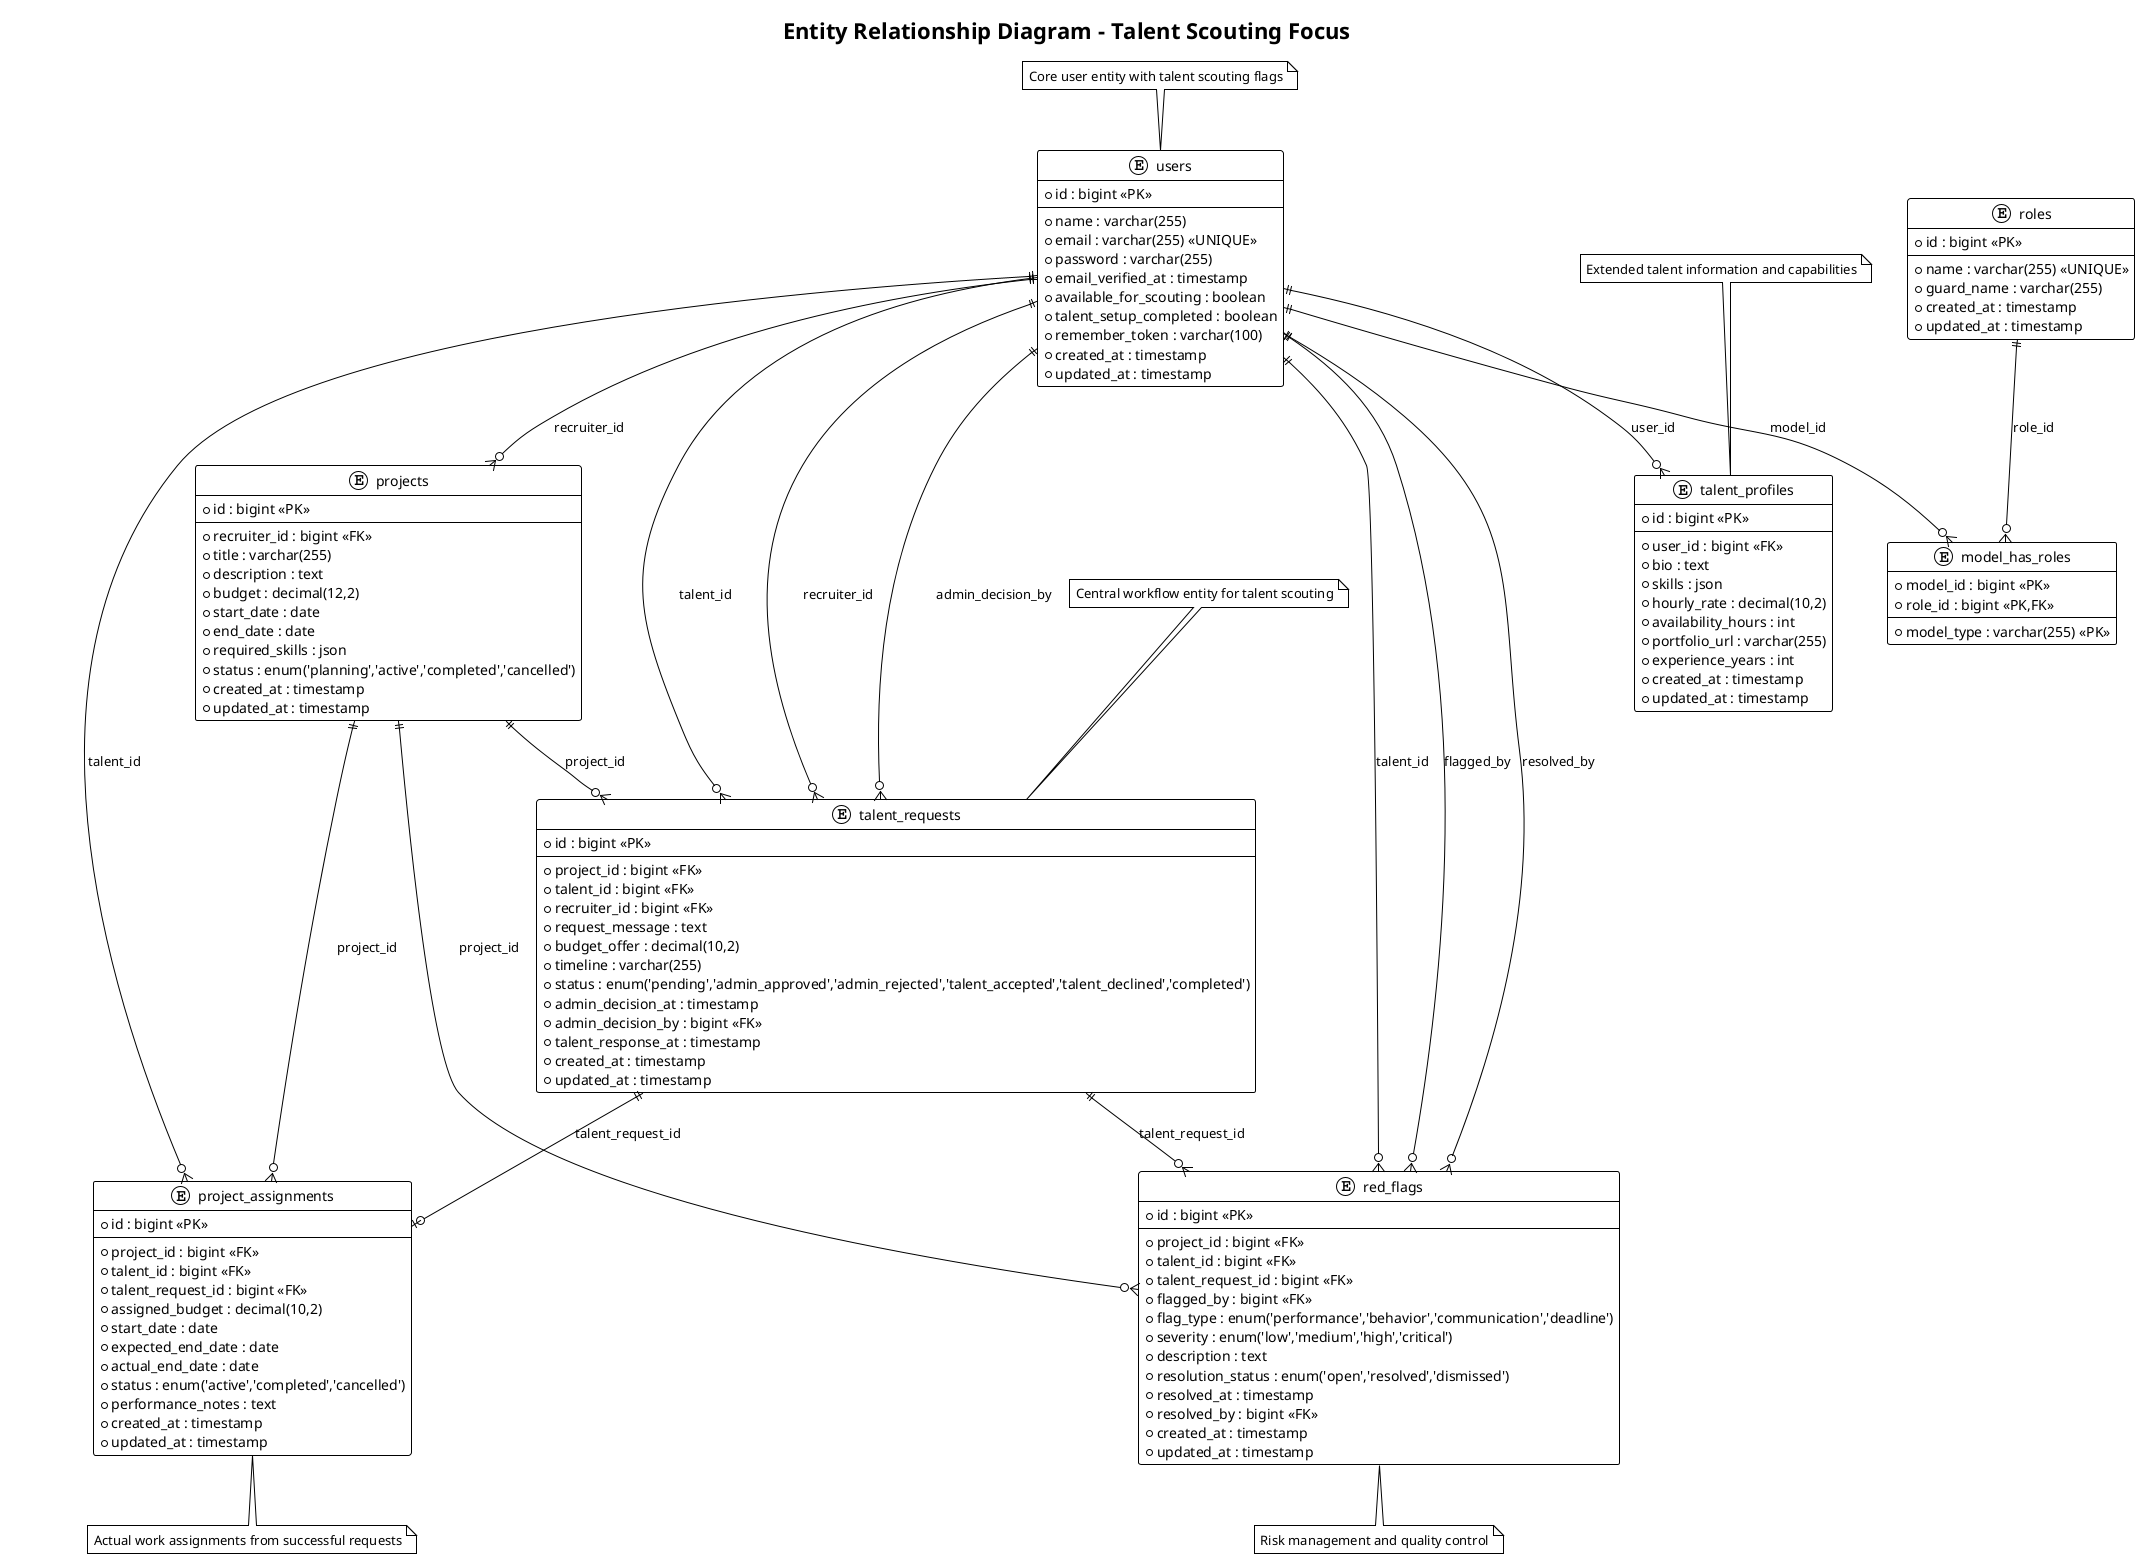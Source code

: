 @startuml ER_Diagram_Talent_Focus
!theme plain
skinparam monochrome true
skinparam shadowing false

title Entity Relationship Diagram - Talent Scouting Focus

entity "users" {
  * id : bigint <<PK>>
  --
  * name : varchar(255)
  * email : varchar(255) <<UNIQUE>>
  * password : varchar(255)
  * email_verified_at : timestamp
  * available_for_scouting : boolean
  * talent_setup_completed : boolean
  * remember_token : varchar(100)
  * created_at : timestamp
  * updated_at : timestamp
}

entity "talent_profiles" {
  * id : bigint <<PK>>
  --
  * user_id : bigint <<FK>>
  * bio : text
  * skills : json
  * hourly_rate : decimal(10,2)
  * availability_hours : int
  * portfolio_url : varchar(255)
  * experience_years : int
  * created_at : timestamp
  * updated_at : timestamp
}

entity "projects" {
  * id : bigint <<PK>>
  --
  * recruiter_id : bigint <<FK>>
  * title : varchar(255)
  * description : text
  * budget : decimal(12,2)
  * start_date : date
  * end_date : date
  * required_skills : json
  * status : enum('planning','active','completed','cancelled')
  * created_at : timestamp
  * updated_at : timestamp
}

entity "talent_requests" {
  * id : bigint <<PK>>
  --
  * project_id : bigint <<FK>>
  * talent_id : bigint <<FK>>
  * recruiter_id : bigint <<FK>>
  * request_message : text
  * budget_offer : decimal(10,2)
  * timeline : varchar(255)
  * status : enum('pending','admin_approved','admin_rejected','talent_accepted','talent_declined','completed')
  * admin_decision_at : timestamp
  * admin_decision_by : bigint <<FK>>
  * talent_response_at : timestamp
  * created_at : timestamp
  * updated_at : timestamp
}

entity "project_assignments" {
  * id : bigint <<PK>>
  --
  * project_id : bigint <<FK>>
  * talent_id : bigint <<FK>>
  * talent_request_id : bigint <<FK>>
  * assigned_budget : decimal(10,2)
  * start_date : date
  * expected_end_date : date
  * actual_end_date : date
  * status : enum('active','completed','cancelled')
  * performance_notes : text
  * created_at : timestamp
  * updated_at : timestamp
}

entity "red_flags" {
  * id : bigint <<PK>>
  --
  * project_id : bigint <<FK>>
  * talent_id : bigint <<FK>>
  * talent_request_id : bigint <<FK>>
  * flagged_by : bigint <<FK>>
  * flag_type : enum('performance','behavior','communication','deadline')
  * severity : enum('low','medium','high','critical')
  * description : text
  * resolution_status : enum('open','resolved','dismissed')
  * resolved_at : timestamp
  * resolved_by : bigint <<FK>>
  * created_at : timestamp
  * updated_at : timestamp
}

entity "model_has_roles" {
  * model_type : varchar(255) <<PK>>
  * model_id : bigint <<PK>>
  * role_id : bigint <<PK,FK>>
}

entity "roles" {
  * id : bigint <<PK>>
  --
  * name : varchar(255) <<UNIQUE>>
  * guard_name : varchar(255)
  * created_at : timestamp
  * updated_at : timestamp
}

' Relationships
users ||--o{ talent_profiles : "user_id"
users ||--o{ projects : "recruiter_id"
users ||--o{ talent_requests : "talent_id"
users ||--o{ talent_requests : "recruiter_id"
users ||--o{ talent_requests : "admin_decision_by"
users ||--o{ project_assignments : "talent_id"
users ||--o{ red_flags : "talent_id"
users ||--o{ red_flags : "flagged_by"
users ||--o{ red_flags : "resolved_by"
users ||--o{ model_has_roles : "model_id"

projects ||--o{ talent_requests : "project_id"
projects ||--o{ project_assignments : "project_id"
projects ||--o{ red_flags : "project_id"

talent_requests ||--o| project_assignments : "talent_request_id"
talent_requests ||--o{ red_flags : "talent_request_id"

roles ||--o{ model_has_roles : "role_id"

note top of users : Core user entity with talent scouting flags
note top of talent_profiles : Extended talent information and capabilities
note top of talent_requests : Central workflow entity for talent scouting
note bottom of red_flags : Risk management and quality control
note bottom of project_assignments : Actual work assignments from successful requests

@enduml
